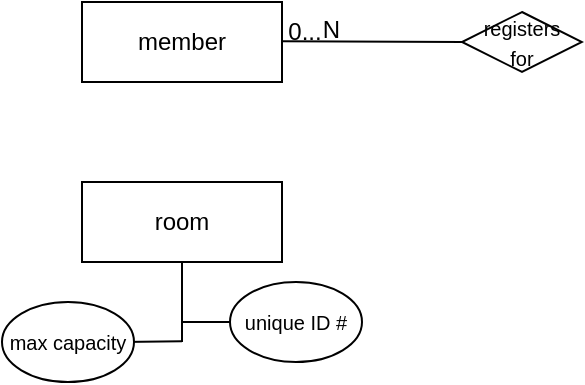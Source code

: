 <mxfile version="16.5.3" type="github">
  <diagram id="R2lEEEUBdFMjLlhIrx00" name="Page-1">
    <mxGraphModel dx="845" dy="550" grid="1" gridSize="10" guides="1" tooltips="1" connect="1" arrows="1" fold="1" page="1" pageScale="1" pageWidth="850" pageHeight="1100" math="0" shadow="0" extFonts="Permanent Marker^https://fonts.googleapis.com/css?family=Permanent+Marker">
      <root>
        <mxCell id="0" />
        <mxCell id="1" parent="0" />
        <mxCell id="96kQTQZCwIRgIAH9to5d-1" value="member" style="rounded=0;whiteSpace=wrap;html=1;" vertex="1" parent="1">
          <mxGeometry x="40" y="80" width="100" height="40" as="geometry" />
        </mxCell>
        <mxCell id="96kQTQZCwIRgIAH9to5d-5" value="" style="endArrow=none;html=1;rounded=0;entryX=0;entryY=0.5;entryDx=0;entryDy=0;" edge="1" parent="1" target="96kQTQZCwIRgIAH9to5d-9">
          <mxGeometry relative="1" as="geometry">
            <mxPoint x="140" y="99.57" as="sourcePoint" />
            <mxPoint x="260" y="99.57" as="targetPoint" />
          </mxGeometry>
        </mxCell>
        <mxCell id="96kQTQZCwIRgIAH9to5d-6" value="N" style="resizable=0;html=1;align=right;verticalAlign=bottom;" connectable="0" vertex="1" parent="96kQTQZCwIRgIAH9to5d-5">
          <mxGeometry x="1" relative="1" as="geometry">
            <mxPoint x="-60" y="3" as="offset" />
          </mxGeometry>
        </mxCell>
        <mxCell id="96kQTQZCwIRgIAH9to5d-7" value="0..." style="text;html=1;align=center;verticalAlign=middle;resizable=0;points=[];autosize=1;strokeColor=none;fillColor=none;" vertex="1" parent="1">
          <mxGeometry x="136" y="85" width="30" height="20" as="geometry" />
        </mxCell>
        <mxCell id="96kQTQZCwIRgIAH9to5d-9" value="&lt;font style=&quot;font-size: 10px&quot;&gt;registers&lt;br&gt;&amp;nbsp;for&amp;nbsp;&lt;/font&gt;" style="shape=rhombus;perimeter=rhombusPerimeter;whiteSpace=wrap;html=1;align=center;" vertex="1" parent="1">
          <mxGeometry x="230" y="85" width="60" height="30" as="geometry" />
        </mxCell>
        <mxCell id="96kQTQZCwIRgIAH9to5d-11" value="room" style="rounded=0;whiteSpace=wrap;html=1;" vertex="1" parent="1">
          <mxGeometry x="40" y="170" width="100" height="40" as="geometry" />
        </mxCell>
        <mxCell id="96kQTQZCwIRgIAH9to5d-14" value="" style="endArrow=none;html=1;rounded=0;fontSize=10;entryX=0.5;entryY=1;entryDx=0;entryDy=0;" edge="1" parent="1" target="96kQTQZCwIRgIAH9to5d-11">
          <mxGeometry width="50" height="50" relative="1" as="geometry">
            <mxPoint x="90" y="250" as="sourcePoint" />
            <mxPoint x="140" y="240" as="targetPoint" />
          </mxGeometry>
        </mxCell>
        <mxCell id="96kQTQZCwIRgIAH9to5d-15" value="" style="endArrow=none;html=1;rounded=0;fontSize=10;" edge="1" parent="1">
          <mxGeometry width="50" height="50" relative="1" as="geometry">
            <mxPoint x="90" y="240" as="sourcePoint" />
            <mxPoint x="130" y="240" as="targetPoint" />
          </mxGeometry>
        </mxCell>
        <mxCell id="96kQTQZCwIRgIAH9to5d-16" value="unique ID #" style="ellipse;whiteSpace=wrap;html=1;align=center;fontSize=10;" vertex="1" parent="1">
          <mxGeometry x="114" y="220" width="66" height="40" as="geometry" />
        </mxCell>
        <mxCell id="96kQTQZCwIRgIAH9to5d-18" value="" style="endArrow=none;html=1;rounded=0;fontSize=10;" edge="1" parent="1">
          <mxGeometry width="50" height="50" relative="1" as="geometry">
            <mxPoint x="60" y="250" as="sourcePoint" />
            <mxPoint x="90.0" y="249.57" as="targetPoint" />
          </mxGeometry>
        </mxCell>
        <mxCell id="96kQTQZCwIRgIAH9to5d-17" value="max capacity" style="ellipse;whiteSpace=wrap;html=1;align=center;fontSize=10;" vertex="1" parent="1">
          <mxGeometry y="230" width="66" height="40" as="geometry" />
        </mxCell>
      </root>
    </mxGraphModel>
  </diagram>
</mxfile>
